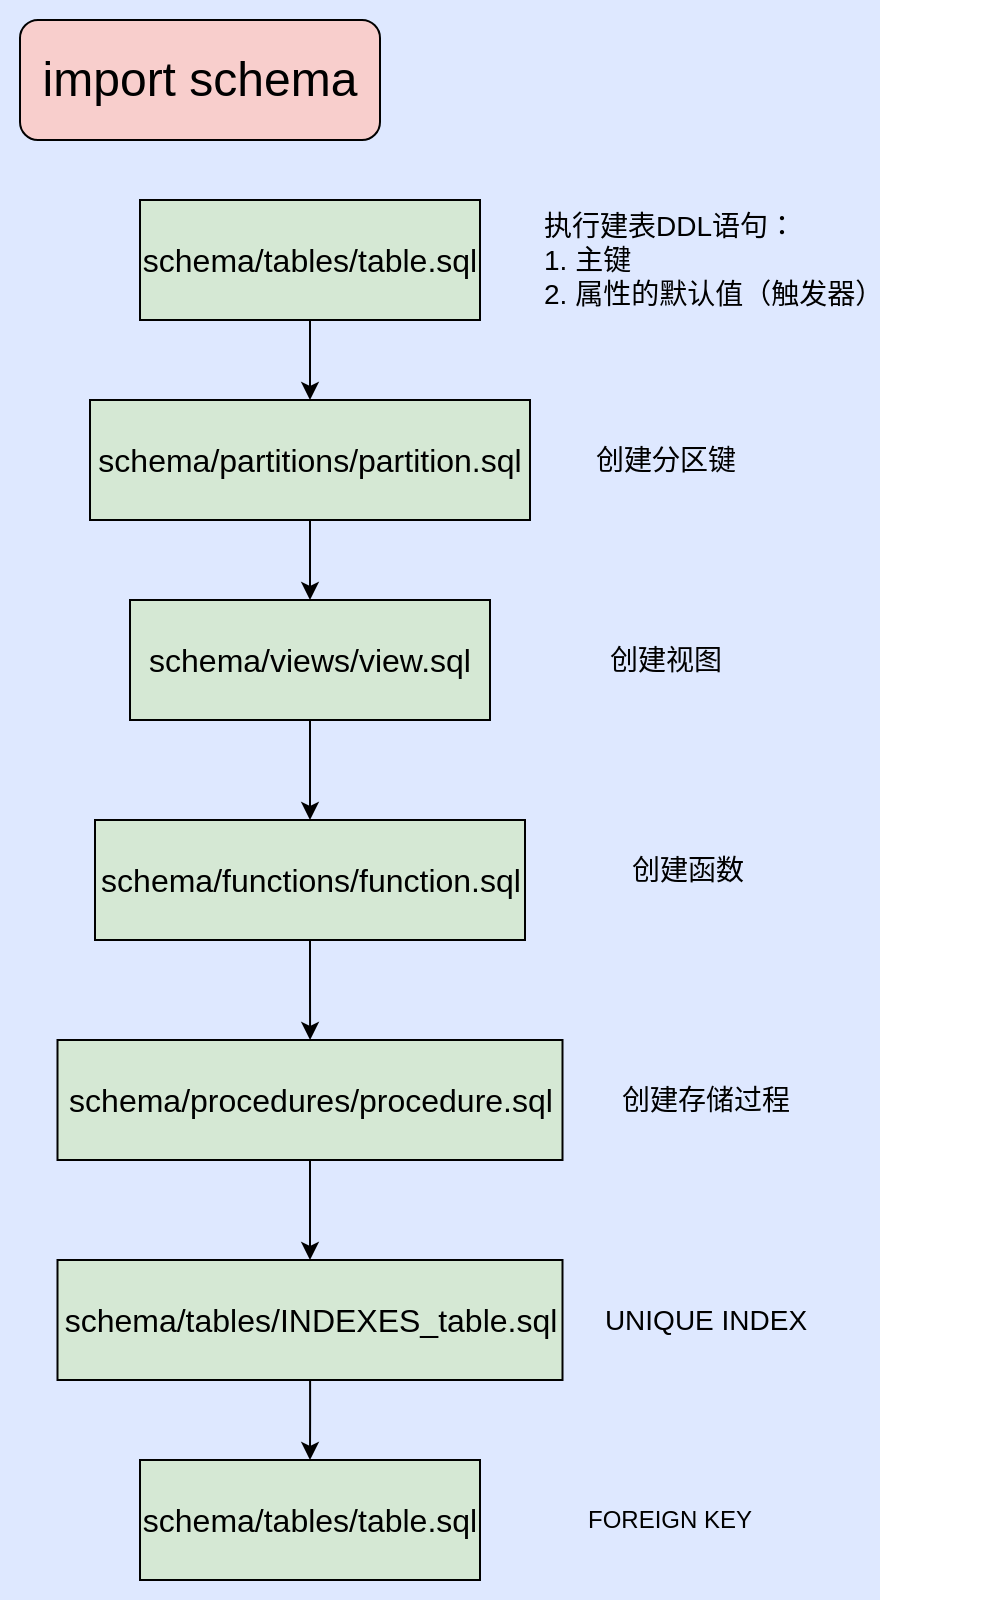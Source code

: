 <mxfile version="21.2.1" type="device">
  <diagram name="第 1 页" id="82782epjzVtEudtZO8ZG">
    <mxGraphModel dx="1434" dy="2005" grid="1" gridSize="10" guides="1" tooltips="1" connect="1" arrows="1" fold="1" page="1" pageScale="1" pageWidth="827" pageHeight="1169" math="0" shadow="0">
      <root>
        <mxCell id="0" />
        <mxCell id="1" parent="0" />
        <mxCell id="73ESAUzGSFKM4wLg85LC-1" value="" style="fillColor=#DEE8FF;strokeColor=none" parent="1" vertex="1">
          <mxGeometry x="130" y="-20" width="440" height="800" as="geometry" />
        </mxCell>
        <mxCell id="Aipgs4tHuMN8T6Fz6wal-3" value="" style="edgeStyle=orthogonalEdgeStyle;rounded=0;orthogonalLoop=1;jettySize=auto;html=1;" edge="1" parent="1" source="Aipgs4tHuMN8T6Fz6wal-1" target="Aipgs4tHuMN8T6Fz6wal-2">
          <mxGeometry relative="1" as="geometry" />
        </mxCell>
        <mxCell id="Aipgs4tHuMN8T6Fz6wal-1" value="schema/tables/table.sql" style="rounded=0;whiteSpace=wrap;html=1;fillColor=#d5e8d4;strokeColor=#000000;fontSize=16;" vertex="1" parent="1">
          <mxGeometry x="200" y="80" width="170" height="60" as="geometry" />
        </mxCell>
        <mxCell id="Aipgs4tHuMN8T6Fz6wal-6" value="" style="edgeStyle=orthogonalEdgeStyle;rounded=0;orthogonalLoop=1;jettySize=auto;html=1;" edge="1" parent="1" source="Aipgs4tHuMN8T6Fz6wal-2" target="Aipgs4tHuMN8T6Fz6wal-5">
          <mxGeometry relative="1" as="geometry" />
        </mxCell>
        <mxCell id="Aipgs4tHuMN8T6Fz6wal-2" value="schema/partitions/partition.sql" style="rounded=0;whiteSpace=wrap;html=1;fillColor=#d5e8d4;strokeColor=#000000;fontSize=16;" vertex="1" parent="1">
          <mxGeometry x="175" y="180" width="220" height="60" as="geometry" />
        </mxCell>
        <mxCell id="Aipgs4tHuMN8T6Fz6wal-4" value="执行建表DDL语句：&lt;br&gt;1. 主键&lt;br&gt;2. 属性的默认值（触发器）" style="text;html=1;strokeColor=none;fillColor=none;align=left;verticalAlign=middle;whiteSpace=wrap;rounded=0;fontSize=14;" vertex="1" parent="1">
          <mxGeometry x="400" y="95" width="220" height="30" as="geometry" />
        </mxCell>
        <mxCell id="Aipgs4tHuMN8T6Fz6wal-8" value="" style="edgeStyle=orthogonalEdgeStyle;rounded=0;orthogonalLoop=1;jettySize=auto;html=1;" edge="1" parent="1" source="Aipgs4tHuMN8T6Fz6wal-5" target="Aipgs4tHuMN8T6Fz6wal-7">
          <mxGeometry relative="1" as="geometry" />
        </mxCell>
        <mxCell id="Aipgs4tHuMN8T6Fz6wal-5" value="schema/views/view.sql" style="rounded=0;whiteSpace=wrap;html=1;fillColor=#d5e8d4;strokeColor=#000000;fontSize=16;" vertex="1" parent="1">
          <mxGeometry x="195" y="280" width="180" height="60" as="geometry" />
        </mxCell>
        <mxCell id="Aipgs4tHuMN8T6Fz6wal-10" value="" style="edgeStyle=orthogonalEdgeStyle;rounded=0;orthogonalLoop=1;jettySize=auto;html=1;" edge="1" parent="1" source="Aipgs4tHuMN8T6Fz6wal-7" target="Aipgs4tHuMN8T6Fz6wal-9">
          <mxGeometry relative="1" as="geometry" />
        </mxCell>
        <mxCell id="Aipgs4tHuMN8T6Fz6wal-7" value="schema/functions/function.sql" style="rounded=0;whiteSpace=wrap;html=1;fillColor=#d5e8d4;strokeColor=#000000;fontSize=16;" vertex="1" parent="1">
          <mxGeometry x="177.5" y="390" width="215" height="60" as="geometry" />
        </mxCell>
        <mxCell id="Aipgs4tHuMN8T6Fz6wal-12" value="" style="edgeStyle=orthogonalEdgeStyle;rounded=0;orthogonalLoop=1;jettySize=auto;html=1;" edge="1" parent="1" source="Aipgs4tHuMN8T6Fz6wal-9" target="Aipgs4tHuMN8T6Fz6wal-11">
          <mxGeometry relative="1" as="geometry" />
        </mxCell>
        <mxCell id="Aipgs4tHuMN8T6Fz6wal-9" value="schema/procedures/procedure.sql" style="rounded=0;whiteSpace=wrap;html=1;fillColor=#d5e8d4;strokeColor=#000000;fontSize=16;" vertex="1" parent="1">
          <mxGeometry x="158.75" y="500" width="252.5" height="60" as="geometry" />
        </mxCell>
        <mxCell id="Aipgs4tHuMN8T6Fz6wal-15" value="" style="edgeStyle=orthogonalEdgeStyle;rounded=0;orthogonalLoop=1;jettySize=auto;html=1;" edge="1" parent="1" source="Aipgs4tHuMN8T6Fz6wal-11" target="Aipgs4tHuMN8T6Fz6wal-14">
          <mxGeometry relative="1" as="geometry" />
        </mxCell>
        <mxCell id="Aipgs4tHuMN8T6Fz6wal-11" value="schema/tables/INDEXES_table.sql" style="rounded=0;whiteSpace=wrap;html=1;fillColor=#d5e8d4;strokeColor=#000000;fontSize=16;" vertex="1" parent="1">
          <mxGeometry x="158.75" y="610" width="252.5" height="60" as="geometry" />
        </mxCell>
        <mxCell id="Aipgs4tHuMN8T6Fz6wal-13" value="UNIQUE INDEX" style="text;html=1;strokeColor=none;fillColor=none;align=center;verticalAlign=middle;whiteSpace=wrap;rounded=0;fontSize=14;" vertex="1" parent="1">
          <mxGeometry x="420" y="625" width="126" height="30" as="geometry" />
        </mxCell>
        <mxCell id="Aipgs4tHuMN8T6Fz6wal-14" value="schema/tables/table.sql" style="rounded=0;whiteSpace=wrap;html=1;fillColor=#d5e8d4;strokeColor=#000000;fontSize=16;" vertex="1" parent="1">
          <mxGeometry x="200" y="710" width="170" height="60" as="geometry" />
        </mxCell>
        <mxCell id="Aipgs4tHuMN8T6Fz6wal-16" value="FOREIGN KEY" style="text;html=1;strokeColor=none;fillColor=none;align=center;verticalAlign=middle;whiteSpace=wrap;rounded=0;" vertex="1" parent="1">
          <mxGeometry x="420" y="725" width="90" height="30" as="geometry" />
        </mxCell>
        <mxCell id="Aipgs4tHuMN8T6Fz6wal-17" value="创建分区键" style="text;html=1;strokeColor=none;fillColor=none;align=center;verticalAlign=middle;whiteSpace=wrap;rounded=0;fontSize=14;" vertex="1" parent="1">
          <mxGeometry x="400" y="195" width="126" height="30" as="geometry" />
        </mxCell>
        <mxCell id="Aipgs4tHuMN8T6Fz6wal-18" value="创建视图" style="text;html=1;strokeColor=none;fillColor=none;align=center;verticalAlign=middle;whiteSpace=wrap;rounded=0;fontSize=14;" vertex="1" parent="1">
          <mxGeometry x="400" y="295" width="126" height="30" as="geometry" />
        </mxCell>
        <mxCell id="Aipgs4tHuMN8T6Fz6wal-19" value="创建函数" style="text;html=1;strokeColor=none;fillColor=none;align=center;verticalAlign=middle;whiteSpace=wrap;rounded=0;fontSize=14;" vertex="1" parent="1">
          <mxGeometry x="411.25" y="400" width="126" height="30" as="geometry" />
        </mxCell>
        <mxCell id="Aipgs4tHuMN8T6Fz6wal-20" value="创建存储过程" style="text;html=1;strokeColor=none;fillColor=none;align=center;verticalAlign=middle;whiteSpace=wrap;rounded=0;fontSize=14;" vertex="1" parent="1">
          <mxGeometry x="420" y="515" width="126" height="30" as="geometry" />
        </mxCell>
        <mxCell id="Aipgs4tHuMN8T6Fz6wal-21" value="import schema" style="rounded=1;whiteSpace=wrap;html=1;fillColor=#f8cecc;strokeColor=#000000;gradientColor=none;fontSize=24;" vertex="1" parent="1">
          <mxGeometry x="140" y="-10" width="180" height="60" as="geometry" />
        </mxCell>
      </root>
    </mxGraphModel>
  </diagram>
</mxfile>
